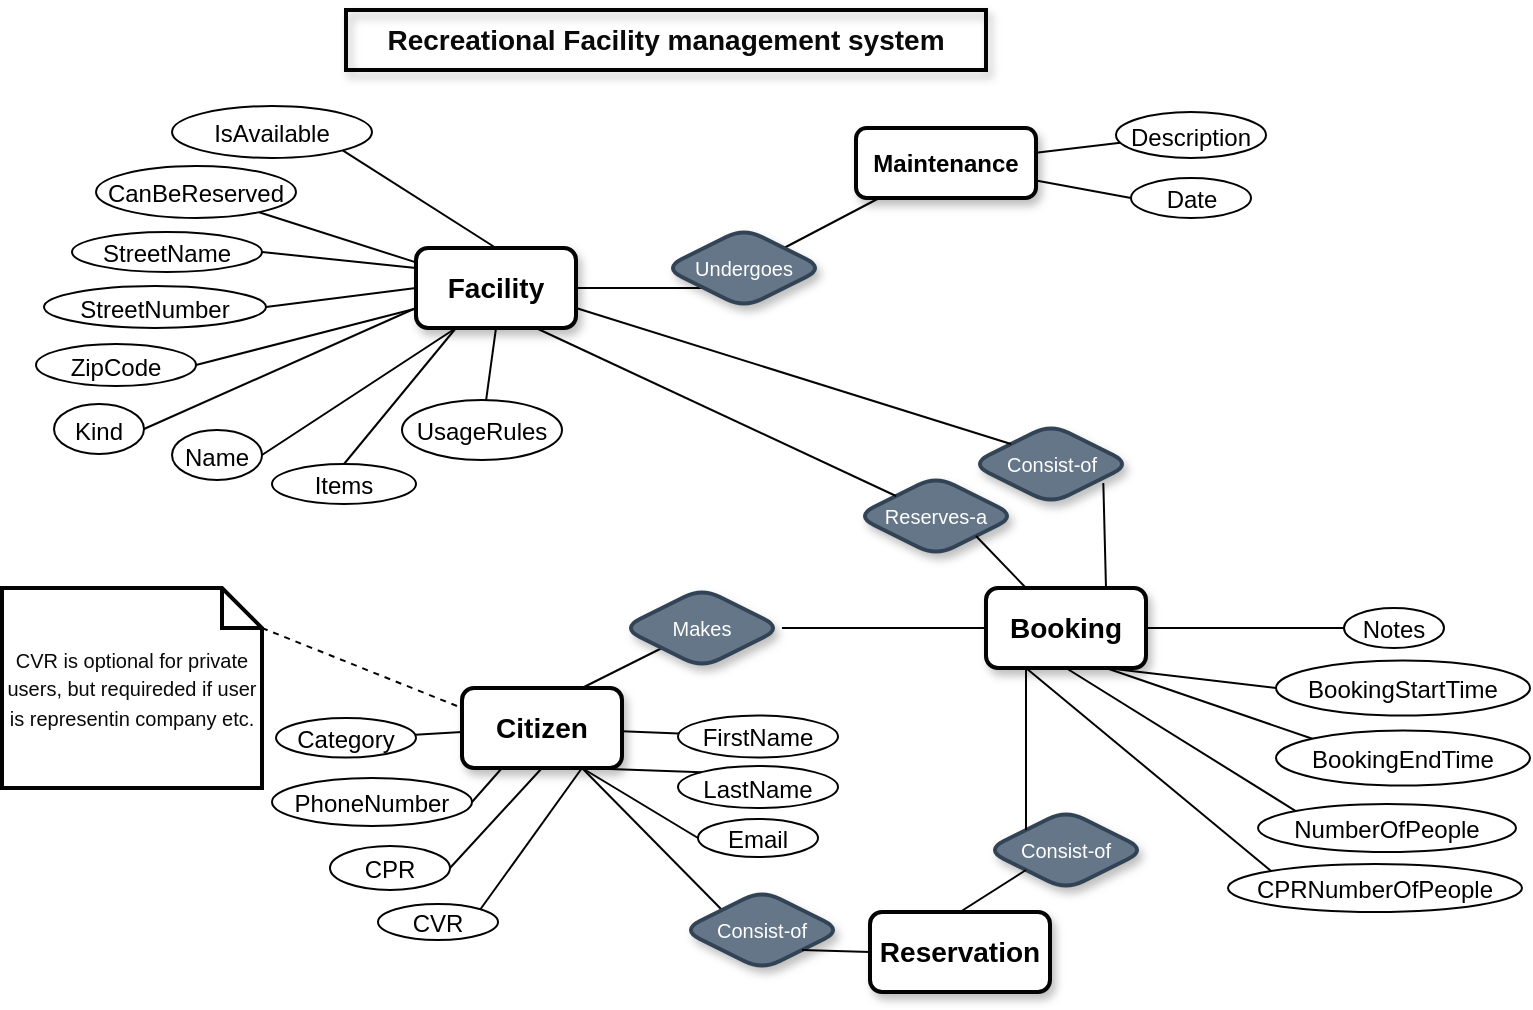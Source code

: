 <mxfile>
    <diagram id="R2lEEEUBdFMjLlhIrx00" name="RecreationalFacilityManagementSystem">
        <mxGraphModel dx="1065" dy="772" grid="0" gridSize="10" guides="1" tooltips="1" connect="1" arrows="1" fold="1" page="1" pageScale="1" pageWidth="850" pageHeight="1100" background="#ffffff" math="0" shadow="0" extFonts="Permanent Marker^https://fonts.googleapis.com/css?family=Permanent+Marker">
            <root>
                <mxCell id="0"/>
                <mxCell id="1" parent="0"/>
                <mxCell id="12A3PGkBAE_qX95ZuoiP-11" value="" style="rounded=0;orthogonalLoop=1;jettySize=auto;html=1;fontSize=12;endArrow=none;endFill=0;strokeColor=#030303;" parent="1" source="12A3PGkBAE_qX95ZuoiP-1" target="12A3PGkBAE_qX95ZuoiP-6" edge="1">
                    <mxGeometry relative="1" as="geometry"/>
                </mxCell>
                <mxCell id="12A3PGkBAE_qX95ZuoiP-1" value="&lt;font style=&quot;font-size: 14px;&quot;&gt;Facility&lt;/font&gt;" style="rounded=1;whiteSpace=wrap;html=1;shadow=1;strokeWidth=2;strokeColor=#030303;fontStyle=1" parent="1" vertex="1">
                    <mxGeometry x="244" y="207" width="80" height="40" as="geometry"/>
                </mxCell>
                <mxCell id="12A3PGkBAE_qX95ZuoiP-62" style="edgeStyle=none;rounded=0;orthogonalLoop=1;jettySize=auto;html=1;exitX=0.75;exitY=0;exitDx=0;exitDy=0;entryX=0;entryY=1;entryDx=0;entryDy=0;fontSize=10;endArrow=none;endFill=0;strokeColor=#030303;" parent="1" source="12A3PGkBAE_qX95ZuoiP-2" target="12A3PGkBAE_qX95ZuoiP-61" edge="1">
                    <mxGeometry relative="1" as="geometry"/>
                </mxCell>
                <mxCell id="12A3PGkBAE_qX95ZuoiP-2" value="&lt;font style=&quot;font-size: 14px&quot;&gt;Citizen&lt;/font&gt;" style="rounded=1;whiteSpace=wrap;html=1;shadow=1;strokeWidth=2;strokeColor=#030303;fontStyle=1" parent="1" vertex="1">
                    <mxGeometry x="267" y="427" width="80" height="40" as="geometry"/>
                </mxCell>
                <mxCell id="12A3PGkBAE_qX95ZuoiP-42" style="rounded=0;orthogonalLoop=1;jettySize=auto;html=1;exitX=0.5;exitY=1;exitDx=0;exitDy=0;fontSize=12;endArrow=none;endFill=0;strokeColor=#030303;entryX=0;entryY=0;entryDx=0;entryDy=0;" parent="1" source="12A3PGkBAE_qX95ZuoiP-3" target="12A3PGkBAE_qX95ZuoiP-40" edge="1">
                    <mxGeometry relative="1" as="geometry"/>
                </mxCell>
                <mxCell id="12A3PGkBAE_qX95ZuoiP-44" style="rounded=0;orthogonalLoop=1;jettySize=auto;html=1;exitX=0.75;exitY=1;exitDx=0;exitDy=0;entryX=0;entryY=0.5;entryDx=0;entryDy=0;fontSize=12;endArrow=none;endFill=0;strokeColor=#030303;" parent="1" source="12A3PGkBAE_qX95ZuoiP-3" target="12A3PGkBAE_qX95ZuoiP-39" edge="1">
                    <mxGeometry relative="1" as="geometry"/>
                </mxCell>
                <mxCell id="12A3PGkBAE_qX95ZuoiP-63" style="edgeStyle=none;rounded=0;orthogonalLoop=1;jettySize=auto;html=1;exitX=0;exitY=0.5;exitDx=0;exitDy=0;entryX=1;entryY=0.5;entryDx=0;entryDy=0;fontSize=10;endArrow=none;endFill=0;strokeColor=#030303;" parent="1" source="12A3PGkBAE_qX95ZuoiP-3" target="12A3PGkBAE_qX95ZuoiP-61" edge="1">
                    <mxGeometry relative="1" as="geometry"/>
                </mxCell>
                <mxCell id="12A3PGkBAE_qX95ZuoiP-3" value="&lt;font style=&quot;font-size: 14px;&quot;&gt;Booking&lt;/font&gt;" style="rounded=1;whiteSpace=wrap;html=1;shadow=1;strokeWidth=2;strokeColor=#030303;fontStyle=1" parent="1" vertex="1">
                    <mxGeometry x="529" y="377" width="80" height="40" as="geometry"/>
                </mxCell>
                <mxCell id="12A3PGkBAE_qX95ZuoiP-4" value="&lt;font style=&quot;font-size: 12px&quot;&gt;Maintenance&lt;br&gt;&lt;/font&gt;" style="rounded=1;whiteSpace=wrap;html=1;shadow=1;strokeWidth=2;strokeColor=#030303;fontStyle=1" parent="1" vertex="1">
                    <mxGeometry x="464" y="147" width="90" height="35" as="geometry"/>
                </mxCell>
                <mxCell id="12A3PGkBAE_qX95ZuoiP-6" value="&lt;font style=&quot;font-size: 12px;&quot;&gt;CanBeReserved&lt;/font&gt;" style="ellipse;whiteSpace=wrap;html=1;fontSize=14;strokeColor=#030303;" parent="1" vertex="1">
                    <mxGeometry x="84" y="166" width="100" height="26" as="geometry"/>
                </mxCell>
                <mxCell id="12A3PGkBAE_qX95ZuoiP-49" style="rounded=0;orthogonalLoop=1;jettySize=auto;html=1;exitX=1;exitY=0.5;exitDx=0;exitDy=0;entryX=0;entryY=0.75;entryDx=0;entryDy=0;fontSize=12;endArrow=none;endFill=0;strokeColor=#030303;" parent="1" source="12A3PGkBAE_qX95ZuoiP-7" target="12A3PGkBAE_qX95ZuoiP-1" edge="1">
                    <mxGeometry relative="1" as="geometry"/>
                </mxCell>
                <mxCell id="12A3PGkBAE_qX95ZuoiP-7" value="&lt;span style=&quot;font-size: 12px;&quot;&gt;Kind&lt;/span&gt;" style="ellipse;whiteSpace=wrap;html=1;fontSize=14;strokeColor=#030303;" parent="1" vertex="1">
                    <mxGeometry x="63" y="285" width="45" height="25" as="geometry"/>
                </mxCell>
                <mxCell id="12A3PGkBAE_qX95ZuoiP-18" value="" style="rounded=0;orthogonalLoop=1;jettySize=auto;html=1;fontSize=12;endArrow=none;endFill=0;strokeColor=#030303;exitX=0.5;exitY=1;exitDx=0;exitDy=0;" parent="1" source="12A3PGkBAE_qX95ZuoiP-1" target="12A3PGkBAE_qX95ZuoiP-15" edge="1">
                    <mxGeometry relative="1" as="geometry">
                        <mxPoint x="299.23" y="305.707" as="sourcePoint"/>
                    </mxGeometry>
                </mxCell>
                <mxCell id="12A3PGkBAE_qX95ZuoiP-17" style="rounded=0;orthogonalLoop=1;jettySize=auto;html=1;exitX=0.5;exitY=0;exitDx=0;exitDy=0;entryX=0.25;entryY=1;entryDx=0;entryDy=0;fontSize=12;endArrow=none;endFill=0;strokeColor=#030303;" parent="1" source="12A3PGkBAE_qX95ZuoiP-14" target="12A3PGkBAE_qX95ZuoiP-1" edge="1">
                    <mxGeometry relative="1" as="geometry">
                        <mxPoint x="284" y="307" as="targetPoint"/>
                    </mxGeometry>
                </mxCell>
                <mxCell id="12A3PGkBAE_qX95ZuoiP-14" value="&lt;span style=&quot;font-size: 12px;&quot;&gt;Items&lt;/span&gt;" style="ellipse;whiteSpace=wrap;html=1;fontSize=14;strokeColor=#030303;" parent="1" vertex="1">
                    <mxGeometry x="172" y="315" width="72" height="20" as="geometry"/>
                </mxCell>
                <mxCell id="12A3PGkBAE_qX95ZuoiP-15" value="&lt;span style=&quot;font-size: 12px;&quot;&gt;UsageRules&lt;/span&gt;" style="ellipse;whiteSpace=wrap;html=1;fontSize=14;strokeColor=#030303;" parent="1" vertex="1">
                    <mxGeometry x="237" y="283" width="80" height="30" as="geometry"/>
                </mxCell>
                <mxCell id="12A3PGkBAE_qX95ZuoiP-25" value="" style="rounded=0;orthogonalLoop=1;jettySize=auto;html=1;fontSize=12;endArrow=none;endFill=0;strokeColor=#030303;" parent="1" source="12A3PGkBAE_qX95ZuoiP-19" target="12A3PGkBAE_qX95ZuoiP-2" edge="1">
                    <mxGeometry relative="1" as="geometry"/>
                </mxCell>
                <mxCell id="12A3PGkBAE_qX95ZuoiP-19" value="&lt;span style=&quot;font-size: 12px&quot;&gt;FirstName&lt;/span&gt;" style="ellipse;whiteSpace=wrap;html=1;fontSize=14;strokeColor=#030303;" parent="1" vertex="1">
                    <mxGeometry x="375" y="440.75" width="80" height="21" as="geometry"/>
                </mxCell>
                <mxCell id="12A3PGkBAE_qX95ZuoiP-29" style="rounded=0;orthogonalLoop=1;jettySize=auto;html=1;exitX=1;exitY=0.5;exitDx=0;exitDy=0;entryX=0.25;entryY=1;entryDx=0;entryDy=0;fontSize=12;endArrow=none;endFill=0;strokeColor=#030303;" parent="1" source="12A3PGkBAE_qX95ZuoiP-20" target="12A3PGkBAE_qX95ZuoiP-2" edge="1">
                    <mxGeometry relative="1" as="geometry"/>
                </mxCell>
                <mxCell id="12A3PGkBAE_qX95ZuoiP-20" value="&lt;span style=&quot;font-size: 12px;&quot;&gt;PhoneNumber&lt;br&gt;&lt;/span&gt;" style="ellipse;whiteSpace=wrap;html=1;fontSize=14;strokeColor=#030303;" parent="1" vertex="1">
                    <mxGeometry x="172" y="472" width="100" height="24" as="geometry"/>
                </mxCell>
                <mxCell id="12A3PGkBAE_qX95ZuoiP-31" style="rounded=0;orthogonalLoop=1;jettySize=auto;html=1;exitX=0;exitY=0.5;exitDx=0;exitDy=0;entryX=0.75;entryY=1;entryDx=0;entryDy=0;fontSize=12;endArrow=none;endFill=0;strokeColor=#030303;" parent="1" source="12A3PGkBAE_qX95ZuoiP-21" target="12A3PGkBAE_qX95ZuoiP-2" edge="1">
                    <mxGeometry relative="1" as="geometry"/>
                </mxCell>
                <mxCell id="12A3PGkBAE_qX95ZuoiP-21" value="&lt;span style=&quot;font-size: 12px;&quot;&gt;Email&lt;br&gt;&lt;/span&gt;" style="ellipse;whiteSpace=wrap;html=1;fontSize=14;strokeColor=#030303;" parent="1" vertex="1">
                    <mxGeometry x="385" y="492.5" width="60" height="19" as="geometry"/>
                </mxCell>
                <mxCell id="12A3PGkBAE_qX95ZuoiP-32" style="rounded=0;orthogonalLoop=1;jettySize=auto;html=1;exitX=1;exitY=0.5;exitDx=0;exitDy=0;entryX=0.5;entryY=1;entryDx=0;entryDy=0;fontSize=12;endArrow=none;endFill=0;strokeColor=#030303;" parent="1" source="12A3PGkBAE_qX95ZuoiP-22" target="12A3PGkBAE_qX95ZuoiP-2" edge="1">
                    <mxGeometry relative="1" as="geometry"/>
                </mxCell>
                <mxCell id="12A3PGkBAE_qX95ZuoiP-22" value="&lt;span style=&quot;font-size: 12px&quot;&gt;CPR&lt;br&gt;&lt;/span&gt;" style="ellipse;whiteSpace=wrap;html=1;fontSize=14;strokeColor=#030303;" parent="1" vertex="1">
                    <mxGeometry x="201" y="506" width="60" height="22" as="geometry"/>
                </mxCell>
                <mxCell id="12A3PGkBAE_qX95ZuoiP-24" value="" style="rounded=0;orthogonalLoop=1;jettySize=auto;html=1;fontSize=12;endArrow=none;endFill=0;strokeColor=#030303;" parent="1" source="12A3PGkBAE_qX95ZuoiP-23" target="12A3PGkBAE_qX95ZuoiP-2" edge="1">
                    <mxGeometry relative="1" as="geometry"/>
                </mxCell>
                <mxCell id="12A3PGkBAE_qX95ZuoiP-23" value="&lt;span style=&quot;font-size: 12px;&quot;&gt;Category&lt;br&gt;&lt;/span&gt;" style="ellipse;whiteSpace=wrap;html=1;fontSize=14;strokeColor=#030303;" parent="1" vertex="1">
                    <mxGeometry x="174" y="442" width="70" height="19.75" as="geometry"/>
                </mxCell>
                <mxCell id="12A3PGkBAE_qX95ZuoiP-38" style="rounded=0;orthogonalLoop=1;jettySize=auto;html=1;exitX=0;exitY=0.5;exitDx=0;exitDy=0;entryX=1;entryY=0.75;entryDx=0;entryDy=0;fontSize=12;endArrow=none;endFill=0;strokeColor=#030303;" parent="1" source="12A3PGkBAE_qX95ZuoiP-33" target="12A3PGkBAE_qX95ZuoiP-4" edge="1">
                    <mxGeometry relative="1" as="geometry"/>
                </mxCell>
                <mxCell id="12A3PGkBAE_qX95ZuoiP-33" value="&lt;span style=&quot;font-size: 12px;&quot;&gt;Date&lt;br&gt;&lt;/span&gt;" style="ellipse;whiteSpace=wrap;html=1;fontSize=14;strokeColor=#030303;" parent="1" vertex="1">
                    <mxGeometry x="601.5" y="172" width="60" height="20" as="geometry"/>
                </mxCell>
                <mxCell id="12A3PGkBAE_qX95ZuoiP-36" value="" style="rounded=0;orthogonalLoop=1;jettySize=auto;html=1;fontSize=12;endArrow=none;endFill=0;strokeColor=#030303;" parent="1" source="12A3PGkBAE_qX95ZuoiP-35" target="12A3PGkBAE_qX95ZuoiP-4" edge="1">
                    <mxGeometry relative="1" as="geometry"/>
                </mxCell>
                <mxCell id="12A3PGkBAE_qX95ZuoiP-35" value="&lt;span style=&quot;font-size: 12px;&quot;&gt;Description&lt;/span&gt;" style="ellipse;whiteSpace=wrap;html=1;fontSize=14;strokeColor=#030303;" parent="1" vertex="1">
                    <mxGeometry x="594" y="139" width="75" height="23" as="geometry"/>
                </mxCell>
                <mxCell id="12A3PGkBAE_qX95ZuoiP-39" value="&lt;span style=&quot;font-size: 12px&quot;&gt;BookingStartTime&lt;/span&gt;" style="ellipse;whiteSpace=wrap;html=1;fontSize=14;strokeColor=#030303;" parent="1" vertex="1">
                    <mxGeometry x="674" y="413.25" width="127" height="27.5" as="geometry"/>
                </mxCell>
                <mxCell id="12A3PGkBAE_qX95ZuoiP-40" value="&lt;span style=&quot;font-size: 12px&quot;&gt;NumberOfPeople&lt;/span&gt;" style="ellipse;whiteSpace=wrap;html=1;fontSize=14;strokeColor=#030303;" parent="1" vertex="1">
                    <mxGeometry x="665" y="485" width="129" height="24" as="geometry"/>
                </mxCell>
                <mxCell id="12A3PGkBAE_qX95ZuoiP-45" value="" style="rounded=0;orthogonalLoop=1;jettySize=auto;html=1;fontSize=12;endArrow=none;endFill=0;strokeColor=#030303;" parent="1" source="12A3PGkBAE_qX95ZuoiP-41" target="12A3PGkBAE_qX95ZuoiP-3" edge="1">
                    <mxGeometry relative="1" as="geometry"/>
                </mxCell>
                <mxCell id="12A3PGkBAE_qX95ZuoiP-41" value="&lt;span style=&quot;font-size: 12px&quot;&gt;Notes&lt;/span&gt;" style="ellipse;whiteSpace=wrap;html=1;fontSize=14;strokeColor=#030303;" parent="1" vertex="1">
                    <mxGeometry x="708" y="387" width="50" height="20" as="geometry"/>
                </mxCell>
                <mxCell id="12A3PGkBAE_qX95ZuoiP-57" value="&lt;b&gt;&lt;font style=&quot;font-size: 14px;&quot;&gt;Recreational Facility management system&lt;/font&gt;&lt;/b&gt;" style="text;html=1;strokeColor=#030303;fillColor=none;align=center;verticalAlign=middle;whiteSpace=wrap;rounded=0;shadow=1;strokeWidth=2;fontSize=12;fontColor=#0A0A0A;" parent="1" vertex="1">
                    <mxGeometry x="209" y="88" width="320" height="30" as="geometry"/>
                </mxCell>
                <mxCell id="12A3PGkBAE_qX95ZuoiP-59" style="edgeStyle=none;rounded=0;orthogonalLoop=1;jettySize=auto;html=1;exitX=0;exitY=1;exitDx=0;exitDy=0;entryX=1;entryY=0.5;entryDx=0;entryDy=0;fontSize=14;endArrow=none;endFill=0;strokeColor=#030303;" parent="1" source="12A3PGkBAE_qX95ZuoiP-58" target="12A3PGkBAE_qX95ZuoiP-1" edge="1">
                    <mxGeometry relative="1" as="geometry"/>
                </mxCell>
                <mxCell id="12A3PGkBAE_qX95ZuoiP-60" style="edgeStyle=none;rounded=0;orthogonalLoop=1;jettySize=auto;html=1;exitX=1;exitY=0;exitDx=0;exitDy=0;fontSize=14;endArrow=none;endFill=0;strokeColor=#030303;" parent="1" source="12A3PGkBAE_qX95ZuoiP-58" target="12A3PGkBAE_qX95ZuoiP-4" edge="1">
                    <mxGeometry relative="1" as="geometry"/>
                </mxCell>
                <mxCell id="12A3PGkBAE_qX95ZuoiP-58" value="&lt;font style=&quot;font-size: 10px;&quot;&gt;Undergoes&lt;/font&gt;" style="shape=rhombus;perimeter=rhombusPerimeter;whiteSpace=wrap;html=1;align=center;rounded=1;shadow=1;strokeWidth=2;fontSize=12;strokeColor=#314354;fillColor=#647687;fontColor=#ffffff;" parent="1" vertex="1">
                    <mxGeometry x="368" y="197" width="80" height="40" as="geometry"/>
                </mxCell>
                <mxCell id="12A3PGkBAE_qX95ZuoiP-61" value="Makes" style="shape=rhombus;perimeter=rhombusPerimeter;whiteSpace=wrap;html=1;align=center;rounded=1;shadow=1;strokeWidth=2;fontSize=10;strokeColor=#314354;fillColor=#647687;fontColor=#ffffff;" parent="1" vertex="1">
                    <mxGeometry x="347" y="377" width="80" height="40" as="geometry"/>
                </mxCell>
                <mxCell id="2" value="Reserves-a" style="shape=rhombus;perimeter=rhombusPerimeter;whiteSpace=wrap;html=1;align=center;rounded=1;shadow=1;strokeWidth=2;fontSize=10;strokeColor=#314354;fillColor=#647687;fontColor=#ffffff;" parent="1" vertex="1">
                    <mxGeometry x="464" y="321" width="80" height="40" as="geometry"/>
                </mxCell>
                <mxCell id="7" value="&lt;font style=&quot;font-size: 10px&quot;&gt;CVR is optional for private users, but requireded if user is representin company etc.&lt;/font&gt;" style="shape=note;size=20;whiteSpace=wrap;html=1;fontColor=#0A0A0A;strokeColor=#030303;strokeWidth=2;fillColor=#FFFFFF;" parent="1" vertex="1">
                    <mxGeometry x="37" y="377" width="130" height="100" as="geometry"/>
                </mxCell>
                <mxCell id="8" value="&lt;span style=&quot;font-size: 12px&quot;&gt;StreetName&lt;/span&gt;" style="ellipse;whiteSpace=wrap;html=1;fontSize=14;strokeColor=#030303;" parent="1" vertex="1">
                    <mxGeometry x="72" y="199" width="95" height="20" as="geometry"/>
                </mxCell>
                <mxCell id="9" value="&lt;span style=&quot;font-size: 12px&quot;&gt;StreetNumber&lt;/span&gt;" style="ellipse;whiteSpace=wrap;html=1;fontSize=14;strokeColor=#030303;" parent="1" vertex="1">
                    <mxGeometry x="58" y="226" width="111" height="21" as="geometry"/>
                </mxCell>
                <mxCell id="10" value="&lt;span style=&quot;font-size: 12px&quot;&gt;ZipCode&lt;/span&gt;" style="ellipse;whiteSpace=wrap;html=1;fontSize=14;strokeColor=#030303;" parent="1" vertex="1">
                    <mxGeometry x="54" y="255" width="80" height="21" as="geometry"/>
                </mxCell>
                <mxCell id="11" style="rounded=0;orthogonalLoop=1;jettySize=auto;html=1;exitX=1;exitY=0.5;exitDx=0;exitDy=0;fontSize=12;endArrow=none;endFill=0;strokeColor=#030303;" parent="1" source="10" target="12A3PGkBAE_qX95ZuoiP-1" edge="1">
                    <mxGeometry relative="1" as="geometry">
                        <mxPoint x="108" y="311" as="sourcePoint"/>
                        <mxPoint x="147.333" y="241.21" as="targetPoint"/>
                    </mxGeometry>
                </mxCell>
                <mxCell id="12" style="rounded=0;orthogonalLoop=1;jettySize=auto;html=1;exitX=1;exitY=0.5;exitDx=0;exitDy=0;entryX=0;entryY=0.5;entryDx=0;entryDy=0;fontSize=12;endArrow=none;endFill=0;strokeColor=#030303;" parent="1" source="9" target="12A3PGkBAE_qX95ZuoiP-1" edge="1">
                    <mxGeometry relative="1" as="geometry">
                        <mxPoint x="146.0" y="271.5" as="sourcePoint"/>
                        <mxPoint x="134" y="227" as="targetPoint"/>
                    </mxGeometry>
                </mxCell>
                <mxCell id="13" style="rounded=0;orthogonalLoop=1;jettySize=auto;html=1;entryX=1;entryY=0.5;entryDx=0;entryDy=0;fontSize=12;endArrow=none;endFill=0;strokeColor=#030303;exitX=0;exitY=0.25;exitDx=0;exitDy=0;" parent="1" source="12A3PGkBAE_qX95ZuoiP-1" target="8" edge="1">
                    <mxGeometry relative="1" as="geometry">
                        <mxPoint x="144.654" y="214.078" as="sourcePoint"/>
                        <mxPoint x="144" y="237.0" as="targetPoint"/>
                    </mxGeometry>
                </mxCell>
                <mxCell id="18" style="edgeStyle=none;rounded=0;orthogonalLoop=1;jettySize=auto;html=1;exitX=0;exitY=0;exitDx=130;exitDy=20;entryX=0;entryY=0.25;entryDx=0;entryDy=0;fontSize=10;endArrow=none;endFill=0;strokeColor=#030303;exitPerimeter=0;dashed=1;" parent="1" source="7" target="12A3PGkBAE_qX95ZuoiP-2" edge="1">
                    <mxGeometry relative="1" as="geometry">
                        <mxPoint x="357" y="437.0" as="sourcePoint"/>
                        <mxPoint x="414" y="407" as="targetPoint"/>
                    </mxGeometry>
                </mxCell>
                <mxCell id="20" value="&lt;span style=&quot;font-size: 12px&quot;&gt;Name&lt;/span&gt;" style="ellipse;whiteSpace=wrap;html=1;fontSize=14;strokeColor=#030303;" parent="1" vertex="1">
                    <mxGeometry x="122" y="298" width="45" height="25" as="geometry"/>
                </mxCell>
                <mxCell id="22" style="rounded=0;orthogonalLoop=1;jettySize=auto;html=1;exitX=1;exitY=0.5;exitDx=0;exitDy=0;entryX=0.25;entryY=1;entryDx=0;entryDy=0;fontSize=12;endArrow=none;endFill=0;strokeColor=#030303;" parent="1" source="20" target="12A3PGkBAE_qX95ZuoiP-1" edge="1">
                    <mxGeometry relative="1" as="geometry">
                        <mxPoint x="231.0" y="294.5" as="sourcePoint"/>
                        <mxPoint x="251" y="254.5" as="targetPoint"/>
                    </mxGeometry>
                </mxCell>
                <mxCell id="23" value="&lt;span style=&quot;font-size: 12px&quot;&gt;BookingEndTime&lt;/span&gt;" style="ellipse;whiteSpace=wrap;html=1;fontSize=14;strokeColor=#030303;" parent="1" vertex="1">
                    <mxGeometry x="674" y="448.25" width="127" height="27.5" as="geometry"/>
                </mxCell>
                <mxCell id="24" style="rounded=0;orthogonalLoop=1;jettySize=auto;html=1;entryX=0;entryY=0;entryDx=0;entryDy=0;fontSize=12;endArrow=none;endFill=0;strokeColor=#030303;exitX=0.75;exitY=1;exitDx=0;exitDy=0;" parent="1" source="12A3PGkBAE_qX95ZuoiP-3" target="23" edge="1">
                    <mxGeometry relative="1" as="geometry">
                        <mxPoint x="599" y="427" as="sourcePoint"/>
                        <mxPoint x="684.0" y="437" as="targetPoint"/>
                    </mxGeometry>
                </mxCell>
                <mxCell id="25" value="&lt;font style=&quot;font-size: 12px&quot;&gt;IsAvailable&lt;/font&gt;" style="ellipse;whiteSpace=wrap;html=1;fontSize=14;strokeColor=#030303;" parent="1" vertex="1">
                    <mxGeometry x="122" y="136" width="100" height="26" as="geometry"/>
                </mxCell>
                <mxCell id="27" value="" style="rounded=0;orthogonalLoop=1;jettySize=auto;html=1;fontSize=12;endArrow=none;endFill=0;strokeColor=#030303;entryX=1;entryY=1;entryDx=0;entryDy=0;exitX=0.5;exitY=0;exitDx=0;exitDy=0;" parent="1" source="12A3PGkBAE_qX95ZuoiP-1" target="25" edge="1">
                    <mxGeometry relative="1" as="geometry">
                        <mxPoint x="292.398" y="202.98" as="sourcePoint"/>
                        <mxPoint x="253.0" y="177.998" as="targetPoint"/>
                    </mxGeometry>
                </mxCell>
                <mxCell id="28" value="&lt;span style=&quot;font-size: 12px&quot;&gt;LastName&lt;/span&gt;" style="ellipse;whiteSpace=wrap;html=1;fontSize=14;strokeColor=#030303;" parent="1" vertex="1">
                    <mxGeometry x="375" y="466" width="80" height="21" as="geometry"/>
                </mxCell>
                <mxCell id="29" value="" style="rounded=0;orthogonalLoop=1;jettySize=auto;html=1;fontSize=12;endArrow=none;endFill=0;strokeColor=#030303;exitX=0;exitY=0;exitDx=0;exitDy=0;entryX=0.75;entryY=1;entryDx=0;entryDy=0;" parent="1" source="28" target="12A3PGkBAE_qX95ZuoiP-2" edge="1">
                    <mxGeometry relative="1" as="geometry">
                        <mxPoint x="390.895" y="479.544" as="sourcePoint"/>
                        <mxPoint x="347" y="480" as="targetPoint"/>
                    </mxGeometry>
                </mxCell>
                <mxCell id="30" value="&lt;span style=&quot;font-size: 12px&quot;&gt;CVR&lt;br&gt;&lt;/span&gt;" style="ellipse;whiteSpace=wrap;html=1;fontSize=14;strokeColor=#030303;" parent="1" vertex="1">
                    <mxGeometry x="225" y="535" width="60" height="18" as="geometry"/>
                </mxCell>
                <mxCell id="31" style="rounded=0;orthogonalLoop=1;jettySize=auto;html=1;exitX=1;exitY=0;exitDx=0;exitDy=0;entryX=0.75;entryY=1;entryDx=0;entryDy=0;fontSize=12;endArrow=none;endFill=0;strokeColor=#030303;" parent="1" source="30" target="12A3PGkBAE_qX95ZuoiP-2" edge="1">
                    <mxGeometry relative="1" as="geometry">
                        <mxPoint x="280" y="530" as="sourcePoint"/>
                        <mxPoint x="317" y="477" as="targetPoint"/>
                    </mxGeometry>
                </mxCell>
                <mxCell id="32" value="&lt;font style=&quot;font-size: 14px&quot;&gt;Reservation&lt;/font&gt;" style="rounded=1;whiteSpace=wrap;html=1;shadow=1;strokeWidth=2;strokeColor=#030303;fontStyle=1" parent="1" vertex="1">
                    <mxGeometry x="471" y="539" width="90" height="40" as="geometry"/>
                </mxCell>
                <mxCell id="35" style="edgeStyle=none;rounded=0;orthogonalLoop=1;jettySize=auto;html=1;exitX=0.25;exitY=0;exitDx=0;exitDy=0;fontSize=10;endArrow=none;endFill=0;entryX=1;entryY=1;entryDx=0;entryDy=0;strokeColor=#030303;" parent="1" source="12A3PGkBAE_qX95ZuoiP-3" target="2" edge="1">
                    <mxGeometry relative="1" as="geometry">
                        <mxPoint x="601.5" y="271" as="sourcePoint"/>
                        <mxPoint x="510" y="277.0" as="targetPoint"/>
                    </mxGeometry>
                </mxCell>
                <mxCell id="37" style="edgeStyle=none;rounded=0;orthogonalLoop=1;jettySize=auto;html=1;exitX=0;exitY=0;exitDx=0;exitDy=0;fontSize=10;endArrow=none;endFill=0;entryX=0.75;entryY=1;entryDx=0;entryDy=0;strokeColor=#030303;" parent="1" source="2" target="12A3PGkBAE_qX95ZuoiP-1" edge="1">
                    <mxGeometry relative="1" as="geometry">
                        <mxPoint x="601.5" y="271" as="sourcePoint"/>
                        <mxPoint x="498" y="338" as="targetPoint"/>
                    </mxGeometry>
                </mxCell>
                <mxCell id="38" style="rounded=0;orthogonalLoop=1;jettySize=auto;html=1;entryX=0.75;entryY=1;entryDx=0;entryDy=0;fontSize=12;endArrow=none;endFill=0;strokeColor=#030303;exitX=0;exitY=0;exitDx=0;exitDy=0;" parent="1" source="39" target="12A3PGkBAE_qX95ZuoiP-2" edge="1">
                    <mxGeometry relative="1" as="geometry">
                        <mxPoint x="377" y="569" as="sourcePoint"/>
                        <mxPoint x="379.49" y="570.0" as="targetPoint"/>
                    </mxGeometry>
                </mxCell>
                <mxCell id="39" value="Consist-of" style="shape=rhombus;perimeter=rhombusPerimeter;whiteSpace=wrap;html=1;align=center;rounded=1;shadow=1;strokeWidth=2;fontSize=10;strokeColor=#314354;fillColor=#647687;fontColor=#ffffff;" parent="1" vertex="1">
                    <mxGeometry x="377" y="528" width="80" height="40" as="geometry"/>
                </mxCell>
                <mxCell id="40" style="rounded=0;orthogonalLoop=1;jettySize=auto;html=1;fontSize=12;endArrow=none;endFill=0;strokeColor=#030303;exitX=0;exitY=0.5;exitDx=0;exitDy=0;entryX=1;entryY=1;entryDx=0;entryDy=0;" parent="1" source="32" target="39" edge="1">
                    <mxGeometry relative="1" as="geometry">
                        <mxPoint x="529" y="744" as="sourcePoint"/>
                        <mxPoint x="428.0" y="635.0" as="targetPoint"/>
                    </mxGeometry>
                </mxCell>
                <mxCell id="41" value="Consist-of" style="shape=rhombus;perimeter=rhombusPerimeter;whiteSpace=wrap;html=1;align=center;rounded=1;shadow=1;strokeWidth=2;fontSize=10;strokeColor=#314354;fillColor=#647687;fontColor=#ffffff;" parent="1" vertex="1">
                    <mxGeometry x="529" y="488" width="80" height="40" as="geometry"/>
                </mxCell>
                <mxCell id="42" style="rounded=0;orthogonalLoop=1;jettySize=auto;html=1;fontSize=12;endArrow=none;endFill=0;strokeColor=#030303;exitX=0.5;exitY=0;exitDx=0;exitDy=0;entryX=0;entryY=1;entryDx=0;entryDy=0;" parent="1" source="32" target="41" edge="1">
                    <mxGeometry relative="1" as="geometry">
                        <mxPoint x="631" y="558" as="sourcePoint"/>
                        <mxPoint x="508.0" y="585.0" as="targetPoint"/>
                    </mxGeometry>
                </mxCell>
                <mxCell id="43" style="rounded=0;orthogonalLoop=1;jettySize=auto;html=1;entryX=0.25;entryY=1;entryDx=0;entryDy=0;fontSize=12;endArrow=none;endFill=0;strokeColor=#030303;exitX=0;exitY=0;exitDx=0;exitDy=0;" parent="1" source="41" target="12A3PGkBAE_qX95ZuoiP-3" edge="1">
                    <mxGeometry relative="1" as="geometry">
                        <mxPoint x="641" y="564" as="sourcePoint"/>
                        <mxPoint x="540.0" y="455.0" as="targetPoint"/>
                    </mxGeometry>
                </mxCell>
                <mxCell id="44" value="&lt;span style=&quot;font-size: 12px&quot;&gt;CPRNumberOfPeople&lt;/span&gt;" style="ellipse;whiteSpace=wrap;html=1;fontSize=14;strokeColor=#030303;" parent="1" vertex="1">
                    <mxGeometry x="650" y="515" width="147" height="24" as="geometry"/>
                </mxCell>
                <mxCell id="45" style="rounded=0;orthogonalLoop=1;jettySize=auto;html=1;exitX=0.25;exitY=1;exitDx=0;exitDy=0;fontSize=12;endArrow=none;endFill=0;strokeColor=#030303;entryX=0;entryY=0;entryDx=0;entryDy=0;" parent="1" source="12A3PGkBAE_qX95ZuoiP-3" target="44" edge="1">
                    <mxGeometry relative="1" as="geometry">
                        <mxPoint x="553.93" y="452" as="sourcePoint"/>
                        <mxPoint x="668.999" y="523.482" as="targetPoint"/>
                    </mxGeometry>
                </mxCell>
                <mxCell id="46" value="Consist-of" style="shape=rhombus;perimeter=rhombusPerimeter;whiteSpace=wrap;html=1;align=center;rounded=1;shadow=1;strokeWidth=2;fontSize=10;strokeColor=#314354;fillColor=#647687;fontColor=#ffffff;" parent="1" vertex="1">
                    <mxGeometry x="521.5" y="295" width="80" height="40" as="geometry"/>
                </mxCell>
                <mxCell id="47" style="edgeStyle=none;rounded=0;orthogonalLoop=1;jettySize=auto;html=1;exitX=0.75;exitY=0;exitDx=0;exitDy=0;fontSize=10;endArrow=none;endFill=0;entryX=0.827;entryY=0.738;entryDx=0;entryDy=0;strokeColor=#030303;entryPerimeter=0;" parent="1" source="12A3PGkBAE_qX95ZuoiP-3" target="46" edge="1">
                    <mxGeometry relative="1" as="geometry">
                        <mxPoint x="643" y="363" as="sourcePoint"/>
                        <mxPoint x="562" y="324" as="targetPoint"/>
                    </mxGeometry>
                </mxCell>
                <mxCell id="48" style="edgeStyle=none;rounded=0;orthogonalLoop=1;jettySize=auto;html=1;exitX=0;exitY=0;exitDx=0;exitDy=0;fontSize=10;endArrow=none;endFill=0;entryX=1;entryY=0.75;entryDx=0;entryDy=0;strokeColor=#030303;" parent="1" source="46" target="12A3PGkBAE_qX95ZuoiP-1" edge="1">
                    <mxGeometry relative="1" as="geometry">
                        <mxPoint x="438" y="328" as="sourcePoint"/>
                        <mxPoint x="314" y="257" as="targetPoint"/>
                    </mxGeometry>
                </mxCell>
            </root>
        </mxGraphModel>
    </diagram>
</mxfile>